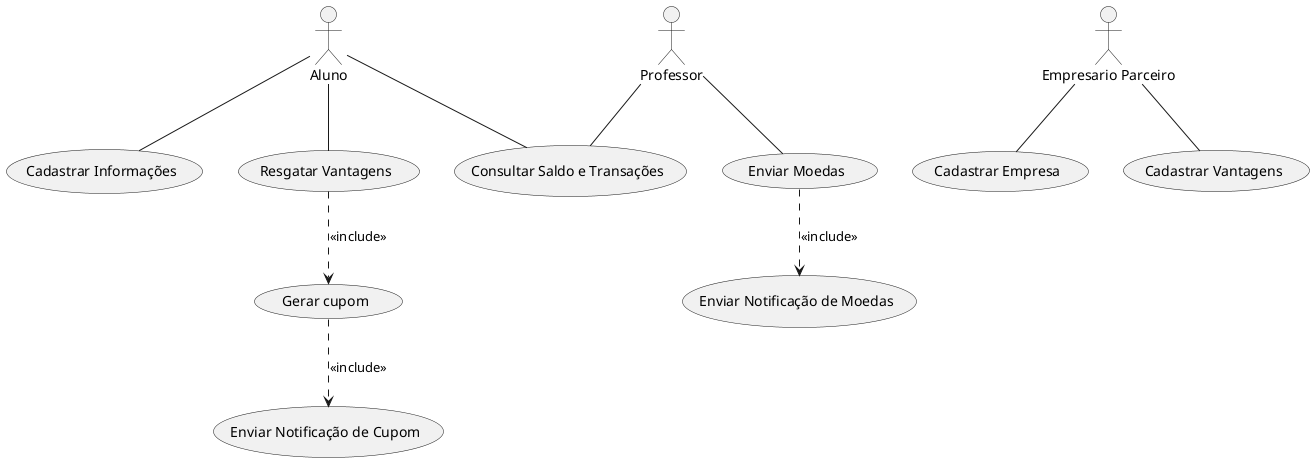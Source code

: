 @startuml

actor "Aluno" as aluno
actor "Professor" as professor
actor "Empresario Parceiro" as empresario

usecase "Cadastrar Informações" as CadastrarInfo
usecase "Resgatar Vantagens" as ResgatarVantagens
usecase "Consultar Saldo e Transações" as ConsultarSaldo
usecase "Enviar Moedas" as EnviarMoedas
usecase "Cadastrar Empresa" as CadastrarEmpresa
usecase "Cadastrar Vantagens" as CadastrarVantagens
usecase "Enviar Notificação de Moedas" as EnviarNotificacaoMoedas
usecase "Enviar Notificação de Cupom" as EnviarNotificacaoCupom
usecase "Gerar cupom"as GerarCupom

aluno -- CadastrarInfo
aluno -- ResgatarVantagens
aluno -- ConsultarSaldo

professor -- EnviarMoedas
professor -- ConsultarSaldo

empresario -- CadastrarEmpresa
empresario -- CadastrarVantagens

EnviarMoedas ..> EnviarNotificacaoMoedas : <<include>>
ResgatarVantagens ..> GerarCupom : <<include>>
GerarCupom ..> EnviarNotificacaoCupom : <<include>>

@enduml